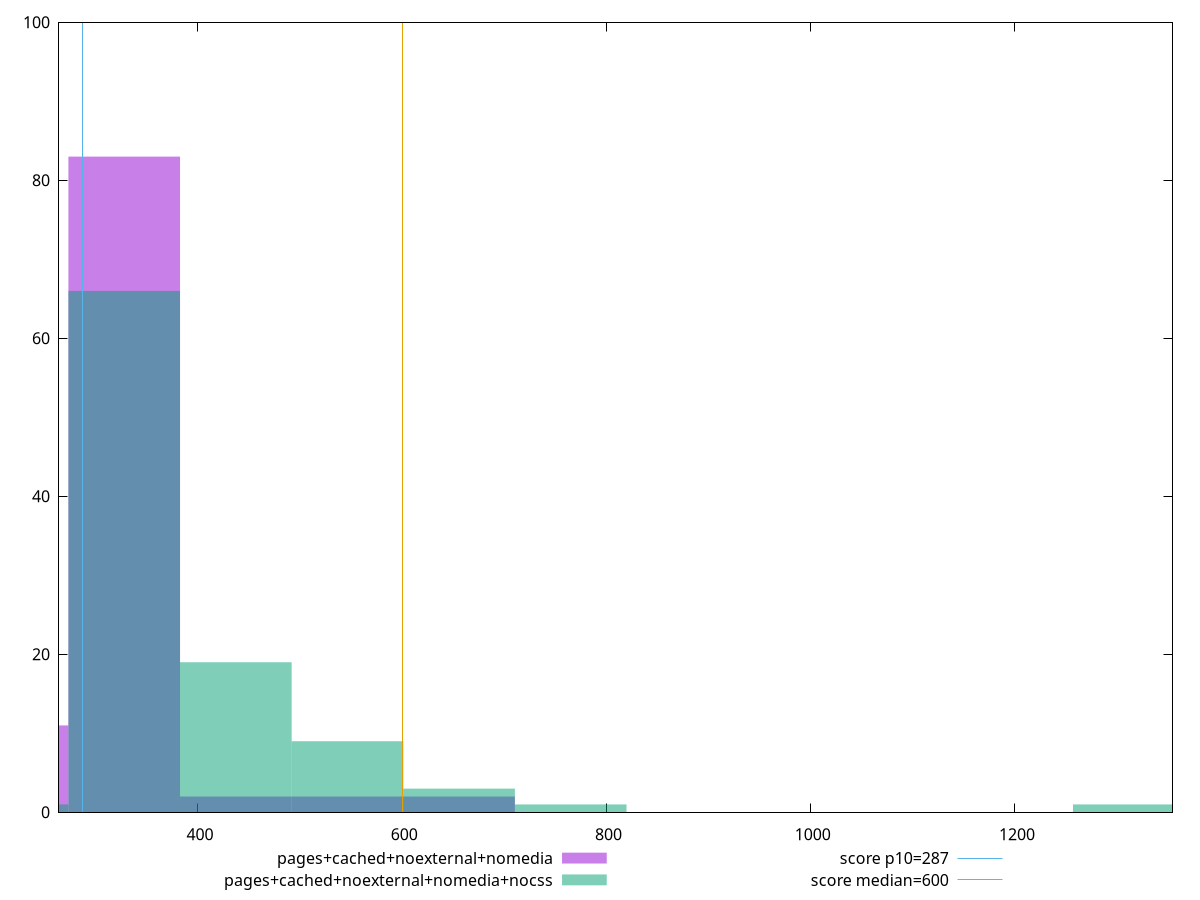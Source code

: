reset

$pagesCachedNoexternalNomedia <<EOF
327.85540927955856 83
437.1405457060781 2
218.57027285303906 11
546.4256821325977 2
655.7108185591171 2
EOF

$pagesCachedNoexternalNomediaNocss <<EOF
327.85540927955856 66
546.4256821325977 9
437.1405457060781 19
1311.4216371182342 1
655.7108185591171 3
764.9959549856367 1
218.57027285303906 1
EOF

set key outside below
set boxwidth 109.28513642651953
set xrange [264:1354.212]
set yrange [0:100]
set trange [0:100]
set style fill transparent solid 0.5 noborder

set parametric
set terminal svg size 640, 500 enhanced background rgb 'white'
set output "reprap/total-blocking-time/comparison/histogram/3_vs_4.svg"

plot $pagesCachedNoexternalNomedia title "pages+cached+noexternal+nomedia" with boxes, \
     $pagesCachedNoexternalNomediaNocss title "pages+cached+noexternal+nomedia+nocss" with boxes, \
     287,t title "score p10=287", \
     600,t title "score median=600"

reset
